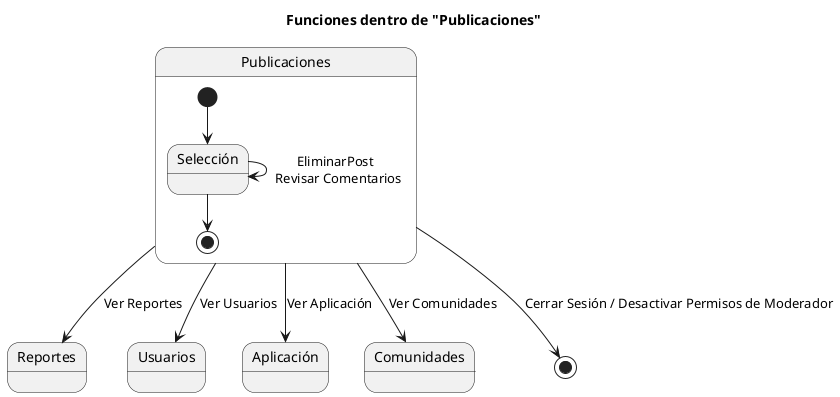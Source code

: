 @startuml
title Funciones dentro de "Publicaciones"

state Publicaciones {
  [*] --> Selección
  Selección --> Selección : EliminarPost \n Revisar Comentarios
  Selección --> [*]
}

Publicaciones --> Reportes : Ver Reportes
Publicaciones --> Usuarios : Ver Usuarios
Publicaciones --> Aplicación : Ver Aplicación
Publicaciones --> Comunidades : Ver Comunidades
Publicaciones --> [*] : Cerrar Sesión / Desactivar Permisos de Moderador
@enduml
